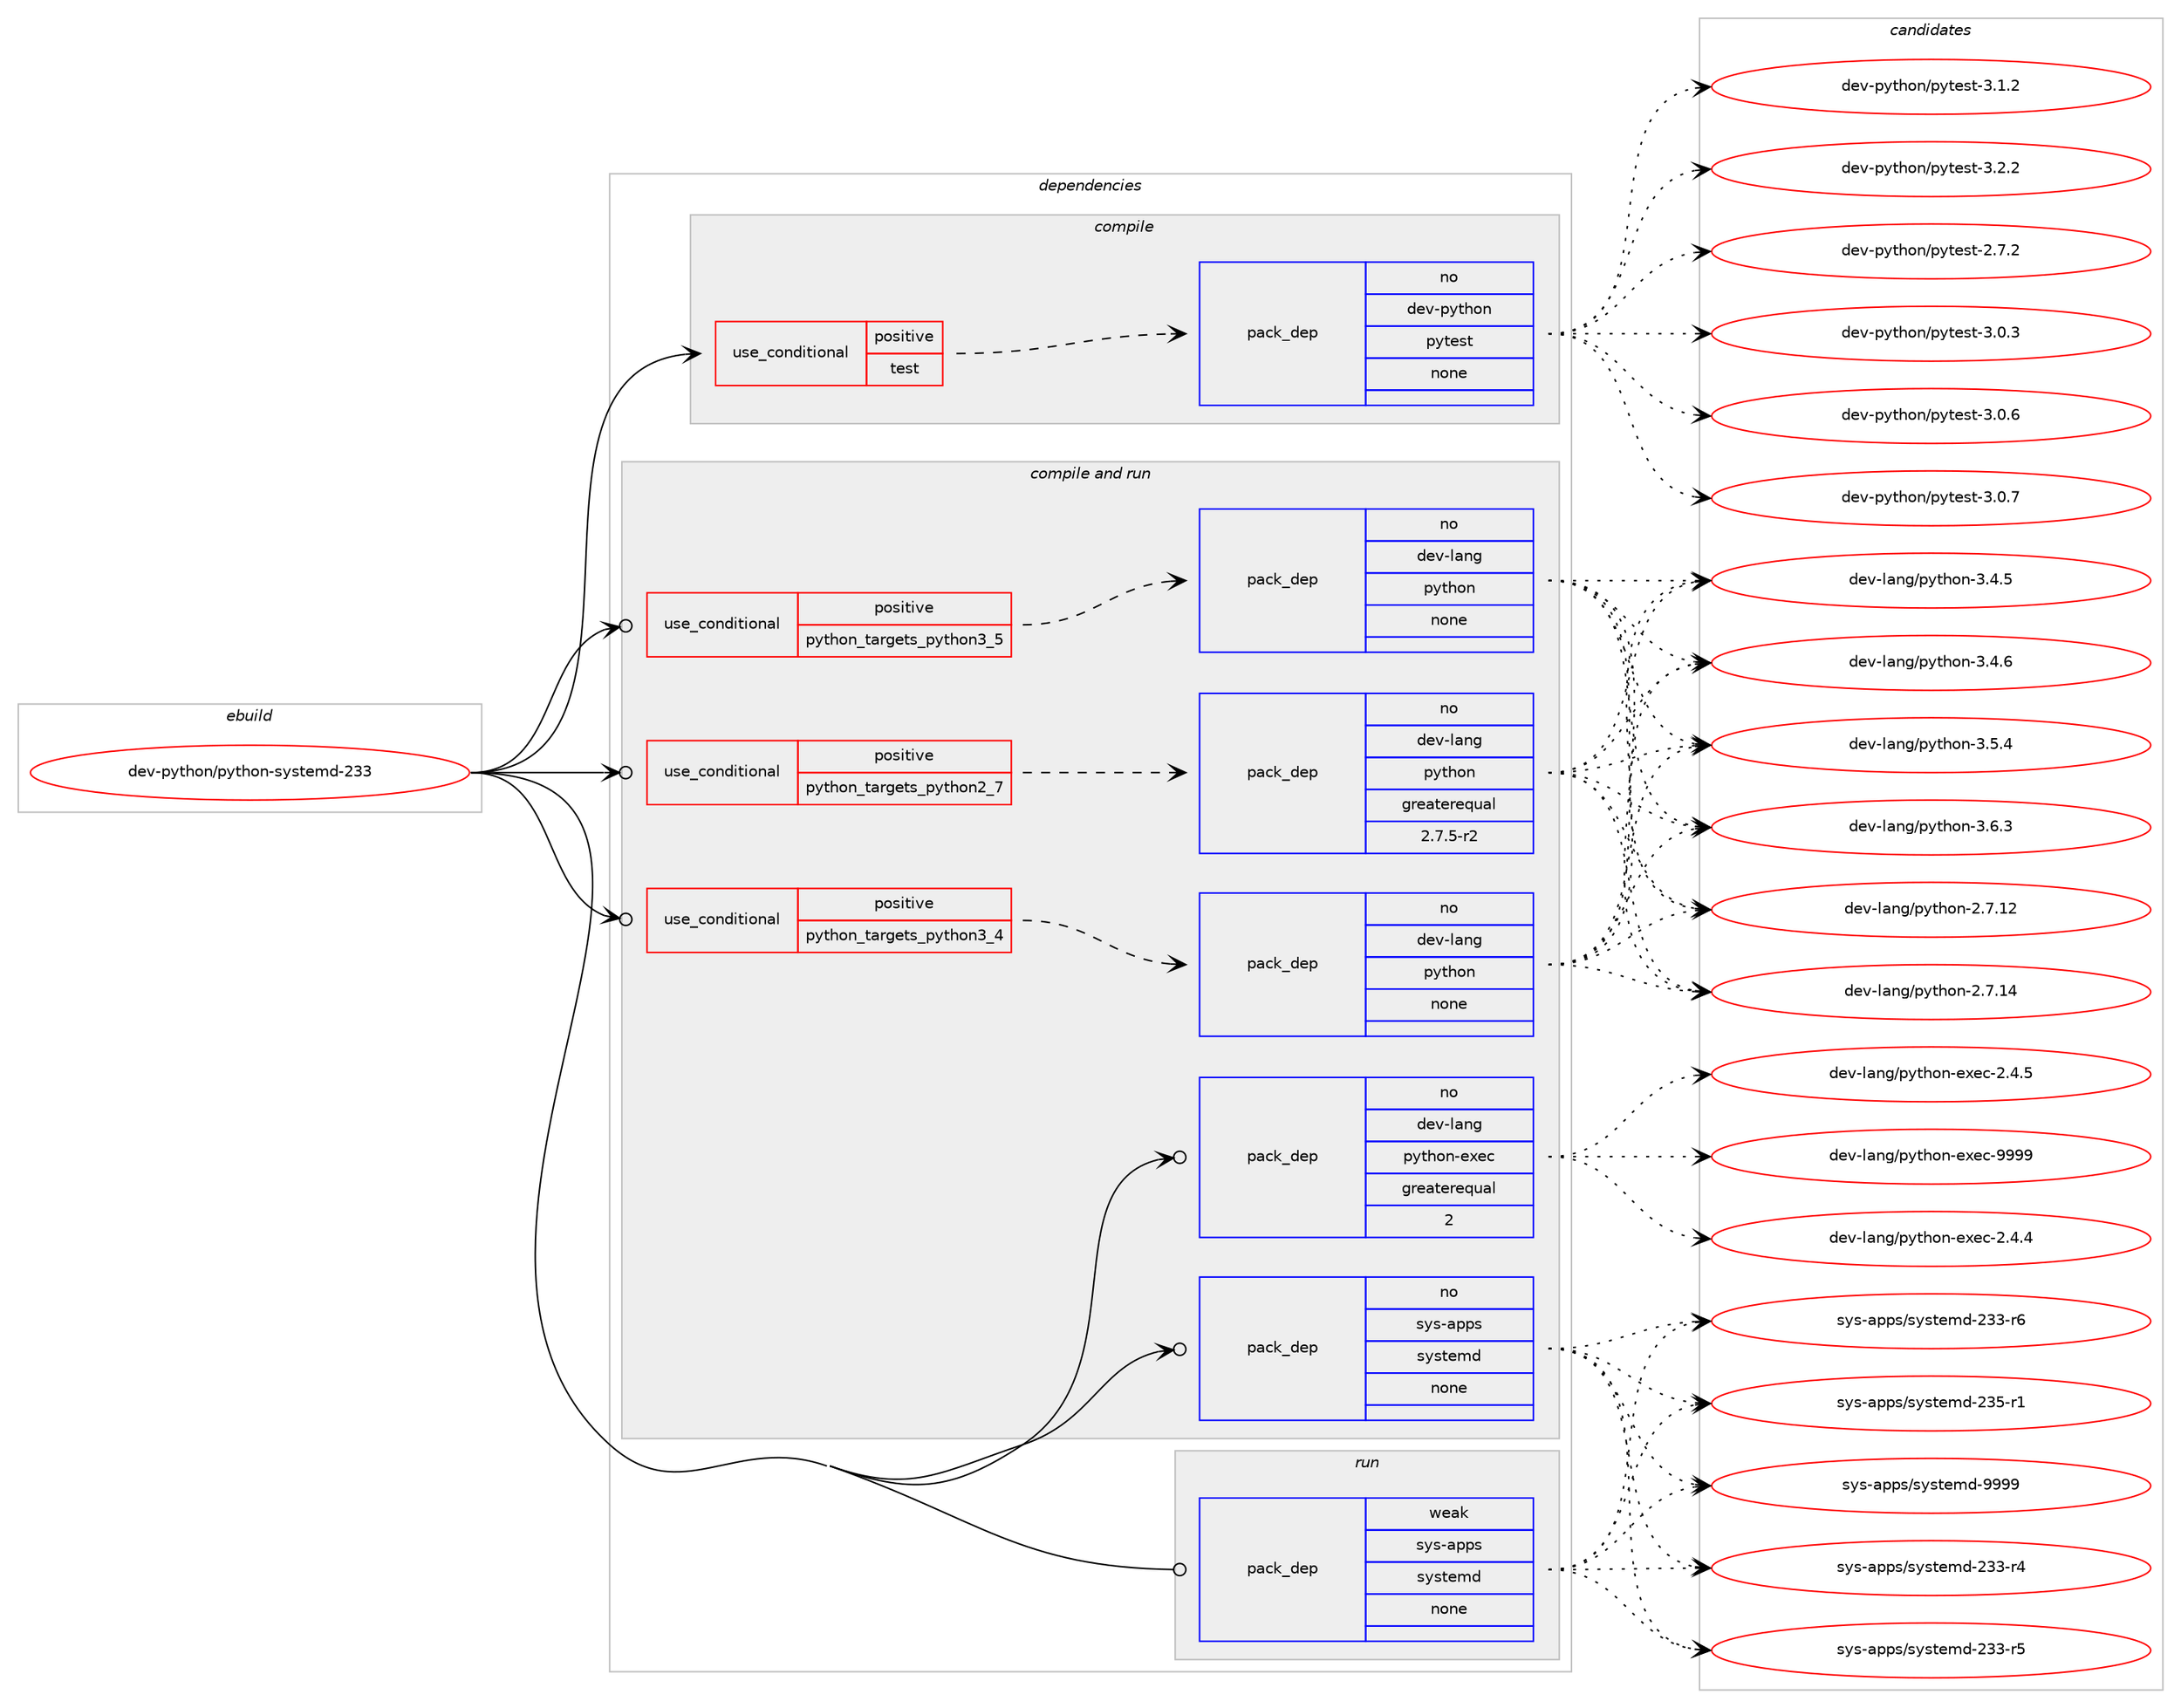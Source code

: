 digraph prolog {

# *************
# Graph options
# *************

newrank=true;
concentrate=true;
compound=true;
graph [rankdir=LR,fontname=Helvetica,fontsize=10,ranksep=1.5];#, ranksep=2.5, nodesep=0.2];
edge  [arrowhead=vee];
node  [fontname=Helvetica,fontsize=10];

# **********
# The ebuild
# **********

subgraph cluster_leftcol {
color=gray;
rank=same;
label=<<i>ebuild</i>>;
id [label="dev-python/python-systemd-233", color=red, width=4, href="../dev-python/python-systemd-233.svg"];
}

# ****************
# The dependencies
# ****************

subgraph cluster_midcol {
color=gray;
label=<<i>dependencies</i>>;
subgraph cluster_compile {
fillcolor="#eeeeee";
style=filled;
label=<<i>compile</i>>;
subgraph cond40412 {
dependency183523 [label=<<TABLE BORDER="0" CELLBORDER="1" CELLSPACING="0" CELLPADDING="4"><TR><TD ROWSPAN="3" CELLPADDING="10">use_conditional</TD></TR><TR><TD>positive</TD></TR><TR><TD>test</TD></TR></TABLE>>, shape=none, color=red];
subgraph pack139162 {
dependency183524 [label=<<TABLE BORDER="0" CELLBORDER="1" CELLSPACING="0" CELLPADDING="4" WIDTH="220"><TR><TD ROWSPAN="6" CELLPADDING="30">pack_dep</TD></TR><TR><TD WIDTH="110">no</TD></TR><TR><TD>dev-python</TD></TR><TR><TD>pytest</TD></TR><TR><TD>none</TD></TR><TR><TD></TD></TR></TABLE>>, shape=none, color=blue];
}
dependency183523:e -> dependency183524:w [weight=20,style="dashed",arrowhead="vee"];
}
id:e -> dependency183523:w [weight=20,style="solid",arrowhead="vee"];
}
subgraph cluster_compileandrun {
fillcolor="#eeeeee";
style=filled;
label=<<i>compile and run</i>>;
subgraph cond40413 {
dependency183525 [label=<<TABLE BORDER="0" CELLBORDER="1" CELLSPACING="0" CELLPADDING="4"><TR><TD ROWSPAN="3" CELLPADDING="10">use_conditional</TD></TR><TR><TD>positive</TD></TR><TR><TD>python_targets_python2_7</TD></TR></TABLE>>, shape=none, color=red];
subgraph pack139163 {
dependency183526 [label=<<TABLE BORDER="0" CELLBORDER="1" CELLSPACING="0" CELLPADDING="4" WIDTH="220"><TR><TD ROWSPAN="6" CELLPADDING="30">pack_dep</TD></TR><TR><TD WIDTH="110">no</TD></TR><TR><TD>dev-lang</TD></TR><TR><TD>python</TD></TR><TR><TD>greaterequal</TD></TR><TR><TD>2.7.5-r2</TD></TR></TABLE>>, shape=none, color=blue];
}
dependency183525:e -> dependency183526:w [weight=20,style="dashed",arrowhead="vee"];
}
id:e -> dependency183525:w [weight=20,style="solid",arrowhead="odotvee"];
subgraph cond40414 {
dependency183527 [label=<<TABLE BORDER="0" CELLBORDER="1" CELLSPACING="0" CELLPADDING="4"><TR><TD ROWSPAN="3" CELLPADDING="10">use_conditional</TD></TR><TR><TD>positive</TD></TR><TR><TD>python_targets_python3_4</TD></TR></TABLE>>, shape=none, color=red];
subgraph pack139164 {
dependency183528 [label=<<TABLE BORDER="0" CELLBORDER="1" CELLSPACING="0" CELLPADDING="4" WIDTH="220"><TR><TD ROWSPAN="6" CELLPADDING="30">pack_dep</TD></TR><TR><TD WIDTH="110">no</TD></TR><TR><TD>dev-lang</TD></TR><TR><TD>python</TD></TR><TR><TD>none</TD></TR><TR><TD></TD></TR></TABLE>>, shape=none, color=blue];
}
dependency183527:e -> dependency183528:w [weight=20,style="dashed",arrowhead="vee"];
}
id:e -> dependency183527:w [weight=20,style="solid",arrowhead="odotvee"];
subgraph cond40415 {
dependency183529 [label=<<TABLE BORDER="0" CELLBORDER="1" CELLSPACING="0" CELLPADDING="4"><TR><TD ROWSPAN="3" CELLPADDING="10">use_conditional</TD></TR><TR><TD>positive</TD></TR><TR><TD>python_targets_python3_5</TD></TR></TABLE>>, shape=none, color=red];
subgraph pack139165 {
dependency183530 [label=<<TABLE BORDER="0" CELLBORDER="1" CELLSPACING="0" CELLPADDING="4" WIDTH="220"><TR><TD ROWSPAN="6" CELLPADDING="30">pack_dep</TD></TR><TR><TD WIDTH="110">no</TD></TR><TR><TD>dev-lang</TD></TR><TR><TD>python</TD></TR><TR><TD>none</TD></TR><TR><TD></TD></TR></TABLE>>, shape=none, color=blue];
}
dependency183529:e -> dependency183530:w [weight=20,style="dashed",arrowhead="vee"];
}
id:e -> dependency183529:w [weight=20,style="solid",arrowhead="odotvee"];
subgraph pack139166 {
dependency183531 [label=<<TABLE BORDER="0" CELLBORDER="1" CELLSPACING="0" CELLPADDING="4" WIDTH="220"><TR><TD ROWSPAN="6" CELLPADDING="30">pack_dep</TD></TR><TR><TD WIDTH="110">no</TD></TR><TR><TD>dev-lang</TD></TR><TR><TD>python-exec</TD></TR><TR><TD>greaterequal</TD></TR><TR><TD>2</TD></TR></TABLE>>, shape=none, color=blue];
}
id:e -> dependency183531:w [weight=20,style="solid",arrowhead="odotvee"];
subgraph pack139167 {
dependency183532 [label=<<TABLE BORDER="0" CELLBORDER="1" CELLSPACING="0" CELLPADDING="4" WIDTH="220"><TR><TD ROWSPAN="6" CELLPADDING="30">pack_dep</TD></TR><TR><TD WIDTH="110">no</TD></TR><TR><TD>sys-apps</TD></TR><TR><TD>systemd</TD></TR><TR><TD>none</TD></TR><TR><TD></TD></TR></TABLE>>, shape=none, color=blue];
}
id:e -> dependency183532:w [weight=20,style="solid",arrowhead="odotvee"];
}
subgraph cluster_run {
fillcolor="#eeeeee";
style=filled;
label=<<i>run</i>>;
subgraph pack139168 {
dependency183533 [label=<<TABLE BORDER="0" CELLBORDER="1" CELLSPACING="0" CELLPADDING="4" WIDTH="220"><TR><TD ROWSPAN="6" CELLPADDING="30">pack_dep</TD></TR><TR><TD WIDTH="110">weak</TD></TR><TR><TD>sys-apps</TD></TR><TR><TD>systemd</TD></TR><TR><TD>none</TD></TR><TR><TD></TD></TR></TABLE>>, shape=none, color=blue];
}
id:e -> dependency183533:w [weight=20,style="solid",arrowhead="odot"];
}
}

# **************
# The candidates
# **************

subgraph cluster_choices {
rank=same;
color=gray;
label=<<i>candidates</i>>;

subgraph choice139162 {
color=black;
nodesep=1;
choice1001011184511212111610411111047112121116101115116455046554650 [label="dev-python/pytest-2.7.2", color=red, width=4,href="../dev-python/pytest-2.7.2.svg"];
choice1001011184511212111610411111047112121116101115116455146484651 [label="dev-python/pytest-3.0.3", color=red, width=4,href="../dev-python/pytest-3.0.3.svg"];
choice1001011184511212111610411111047112121116101115116455146484654 [label="dev-python/pytest-3.0.6", color=red, width=4,href="../dev-python/pytest-3.0.6.svg"];
choice1001011184511212111610411111047112121116101115116455146484655 [label="dev-python/pytest-3.0.7", color=red, width=4,href="../dev-python/pytest-3.0.7.svg"];
choice1001011184511212111610411111047112121116101115116455146494650 [label="dev-python/pytest-3.1.2", color=red, width=4,href="../dev-python/pytest-3.1.2.svg"];
choice1001011184511212111610411111047112121116101115116455146504650 [label="dev-python/pytest-3.2.2", color=red, width=4,href="../dev-python/pytest-3.2.2.svg"];
dependency183524:e -> choice1001011184511212111610411111047112121116101115116455046554650:w [style=dotted,weight="100"];
dependency183524:e -> choice1001011184511212111610411111047112121116101115116455146484651:w [style=dotted,weight="100"];
dependency183524:e -> choice1001011184511212111610411111047112121116101115116455146484654:w [style=dotted,weight="100"];
dependency183524:e -> choice1001011184511212111610411111047112121116101115116455146484655:w [style=dotted,weight="100"];
dependency183524:e -> choice1001011184511212111610411111047112121116101115116455146494650:w [style=dotted,weight="100"];
dependency183524:e -> choice1001011184511212111610411111047112121116101115116455146504650:w [style=dotted,weight="100"];
}
subgraph choice139163 {
color=black;
nodesep=1;
choice10010111845108971101034711212111610411111045504655464950 [label="dev-lang/python-2.7.12", color=red, width=4,href="../dev-lang/python-2.7.12.svg"];
choice10010111845108971101034711212111610411111045504655464952 [label="dev-lang/python-2.7.14", color=red, width=4,href="../dev-lang/python-2.7.14.svg"];
choice100101118451089711010347112121116104111110455146524653 [label="dev-lang/python-3.4.5", color=red, width=4,href="../dev-lang/python-3.4.5.svg"];
choice100101118451089711010347112121116104111110455146524654 [label="dev-lang/python-3.4.6", color=red, width=4,href="../dev-lang/python-3.4.6.svg"];
choice100101118451089711010347112121116104111110455146534652 [label="dev-lang/python-3.5.4", color=red, width=4,href="../dev-lang/python-3.5.4.svg"];
choice100101118451089711010347112121116104111110455146544651 [label="dev-lang/python-3.6.3", color=red, width=4,href="../dev-lang/python-3.6.3.svg"];
dependency183526:e -> choice10010111845108971101034711212111610411111045504655464950:w [style=dotted,weight="100"];
dependency183526:e -> choice10010111845108971101034711212111610411111045504655464952:w [style=dotted,weight="100"];
dependency183526:e -> choice100101118451089711010347112121116104111110455146524653:w [style=dotted,weight="100"];
dependency183526:e -> choice100101118451089711010347112121116104111110455146524654:w [style=dotted,weight="100"];
dependency183526:e -> choice100101118451089711010347112121116104111110455146534652:w [style=dotted,weight="100"];
dependency183526:e -> choice100101118451089711010347112121116104111110455146544651:w [style=dotted,weight="100"];
}
subgraph choice139164 {
color=black;
nodesep=1;
choice10010111845108971101034711212111610411111045504655464950 [label="dev-lang/python-2.7.12", color=red, width=4,href="../dev-lang/python-2.7.12.svg"];
choice10010111845108971101034711212111610411111045504655464952 [label="dev-lang/python-2.7.14", color=red, width=4,href="../dev-lang/python-2.7.14.svg"];
choice100101118451089711010347112121116104111110455146524653 [label="dev-lang/python-3.4.5", color=red, width=4,href="../dev-lang/python-3.4.5.svg"];
choice100101118451089711010347112121116104111110455146524654 [label="dev-lang/python-3.4.6", color=red, width=4,href="../dev-lang/python-3.4.6.svg"];
choice100101118451089711010347112121116104111110455146534652 [label="dev-lang/python-3.5.4", color=red, width=4,href="../dev-lang/python-3.5.4.svg"];
choice100101118451089711010347112121116104111110455146544651 [label="dev-lang/python-3.6.3", color=red, width=4,href="../dev-lang/python-3.6.3.svg"];
dependency183528:e -> choice10010111845108971101034711212111610411111045504655464950:w [style=dotted,weight="100"];
dependency183528:e -> choice10010111845108971101034711212111610411111045504655464952:w [style=dotted,weight="100"];
dependency183528:e -> choice100101118451089711010347112121116104111110455146524653:w [style=dotted,weight="100"];
dependency183528:e -> choice100101118451089711010347112121116104111110455146524654:w [style=dotted,weight="100"];
dependency183528:e -> choice100101118451089711010347112121116104111110455146534652:w [style=dotted,weight="100"];
dependency183528:e -> choice100101118451089711010347112121116104111110455146544651:w [style=dotted,weight="100"];
}
subgraph choice139165 {
color=black;
nodesep=1;
choice10010111845108971101034711212111610411111045504655464950 [label="dev-lang/python-2.7.12", color=red, width=4,href="../dev-lang/python-2.7.12.svg"];
choice10010111845108971101034711212111610411111045504655464952 [label="dev-lang/python-2.7.14", color=red, width=4,href="../dev-lang/python-2.7.14.svg"];
choice100101118451089711010347112121116104111110455146524653 [label="dev-lang/python-3.4.5", color=red, width=4,href="../dev-lang/python-3.4.5.svg"];
choice100101118451089711010347112121116104111110455146524654 [label="dev-lang/python-3.4.6", color=red, width=4,href="../dev-lang/python-3.4.6.svg"];
choice100101118451089711010347112121116104111110455146534652 [label="dev-lang/python-3.5.4", color=red, width=4,href="../dev-lang/python-3.5.4.svg"];
choice100101118451089711010347112121116104111110455146544651 [label="dev-lang/python-3.6.3", color=red, width=4,href="../dev-lang/python-3.6.3.svg"];
dependency183530:e -> choice10010111845108971101034711212111610411111045504655464950:w [style=dotted,weight="100"];
dependency183530:e -> choice10010111845108971101034711212111610411111045504655464952:w [style=dotted,weight="100"];
dependency183530:e -> choice100101118451089711010347112121116104111110455146524653:w [style=dotted,weight="100"];
dependency183530:e -> choice100101118451089711010347112121116104111110455146524654:w [style=dotted,weight="100"];
dependency183530:e -> choice100101118451089711010347112121116104111110455146534652:w [style=dotted,weight="100"];
dependency183530:e -> choice100101118451089711010347112121116104111110455146544651:w [style=dotted,weight="100"];
}
subgraph choice139166 {
color=black;
nodesep=1;
choice1001011184510897110103471121211161041111104510112010199455046524652 [label="dev-lang/python-exec-2.4.4", color=red, width=4,href="../dev-lang/python-exec-2.4.4.svg"];
choice1001011184510897110103471121211161041111104510112010199455046524653 [label="dev-lang/python-exec-2.4.5", color=red, width=4,href="../dev-lang/python-exec-2.4.5.svg"];
choice10010111845108971101034711212111610411111045101120101994557575757 [label="dev-lang/python-exec-9999", color=red, width=4,href="../dev-lang/python-exec-9999.svg"];
dependency183531:e -> choice1001011184510897110103471121211161041111104510112010199455046524652:w [style=dotted,weight="100"];
dependency183531:e -> choice1001011184510897110103471121211161041111104510112010199455046524653:w [style=dotted,weight="100"];
dependency183531:e -> choice10010111845108971101034711212111610411111045101120101994557575757:w [style=dotted,weight="100"];
}
subgraph choice139167 {
color=black;
nodesep=1;
choice115121115459711211211547115121115116101109100455051514511452 [label="sys-apps/systemd-233-r4", color=red, width=4,href="../sys-apps/systemd-233-r4.svg"];
choice115121115459711211211547115121115116101109100455051514511453 [label="sys-apps/systemd-233-r5", color=red, width=4,href="../sys-apps/systemd-233-r5.svg"];
choice115121115459711211211547115121115116101109100455051514511454 [label="sys-apps/systemd-233-r6", color=red, width=4,href="../sys-apps/systemd-233-r6.svg"];
choice115121115459711211211547115121115116101109100455051534511449 [label="sys-apps/systemd-235-r1", color=red, width=4,href="../sys-apps/systemd-235-r1.svg"];
choice1151211154597112112115471151211151161011091004557575757 [label="sys-apps/systemd-9999", color=red, width=4,href="../sys-apps/systemd-9999.svg"];
dependency183532:e -> choice115121115459711211211547115121115116101109100455051514511452:w [style=dotted,weight="100"];
dependency183532:e -> choice115121115459711211211547115121115116101109100455051514511453:w [style=dotted,weight="100"];
dependency183532:e -> choice115121115459711211211547115121115116101109100455051514511454:w [style=dotted,weight="100"];
dependency183532:e -> choice115121115459711211211547115121115116101109100455051534511449:w [style=dotted,weight="100"];
dependency183532:e -> choice1151211154597112112115471151211151161011091004557575757:w [style=dotted,weight="100"];
}
subgraph choice139168 {
color=black;
nodesep=1;
choice115121115459711211211547115121115116101109100455051514511452 [label="sys-apps/systemd-233-r4", color=red, width=4,href="../sys-apps/systemd-233-r4.svg"];
choice115121115459711211211547115121115116101109100455051514511453 [label="sys-apps/systemd-233-r5", color=red, width=4,href="../sys-apps/systemd-233-r5.svg"];
choice115121115459711211211547115121115116101109100455051514511454 [label="sys-apps/systemd-233-r6", color=red, width=4,href="../sys-apps/systemd-233-r6.svg"];
choice115121115459711211211547115121115116101109100455051534511449 [label="sys-apps/systemd-235-r1", color=red, width=4,href="../sys-apps/systemd-235-r1.svg"];
choice1151211154597112112115471151211151161011091004557575757 [label="sys-apps/systemd-9999", color=red, width=4,href="../sys-apps/systemd-9999.svg"];
dependency183533:e -> choice115121115459711211211547115121115116101109100455051514511452:w [style=dotted,weight="100"];
dependency183533:e -> choice115121115459711211211547115121115116101109100455051514511453:w [style=dotted,weight="100"];
dependency183533:e -> choice115121115459711211211547115121115116101109100455051514511454:w [style=dotted,weight="100"];
dependency183533:e -> choice115121115459711211211547115121115116101109100455051534511449:w [style=dotted,weight="100"];
dependency183533:e -> choice1151211154597112112115471151211151161011091004557575757:w [style=dotted,weight="100"];
}
}

}
